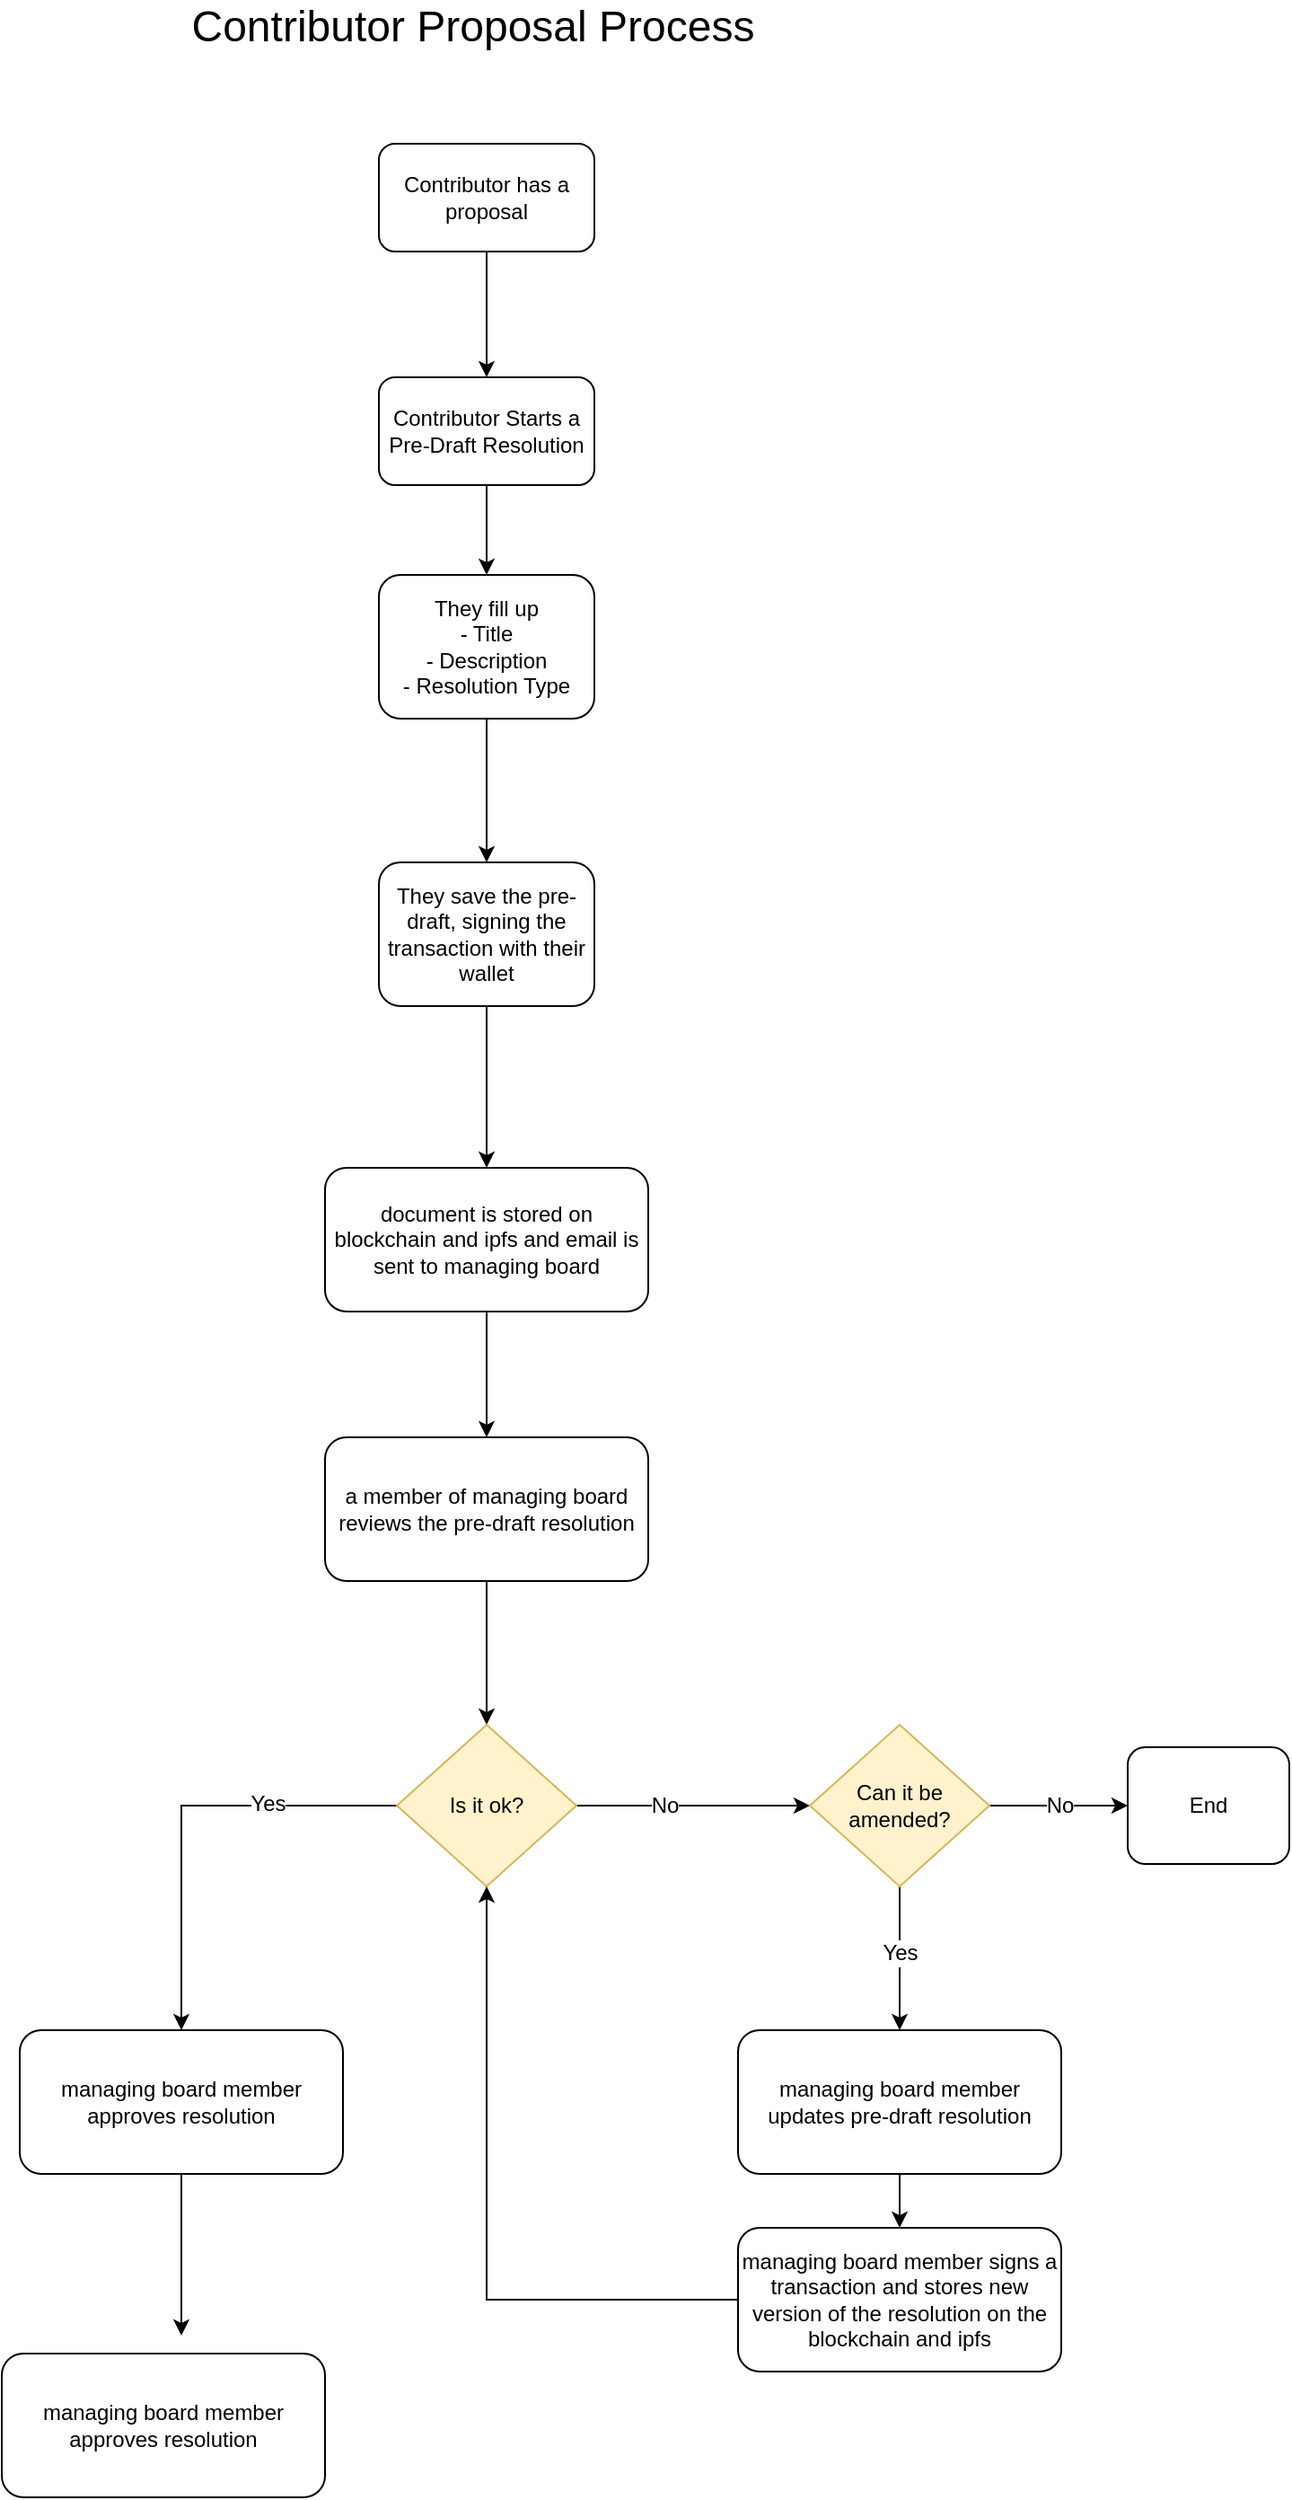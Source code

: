 <mxfile version="20.0.4" type="github">
  <diagram id="hhEjcbr4WMstEu4dQbVw" name="Page-1">
    <mxGraphModel dx="946" dy="593" grid="1" gridSize="10" guides="1" tooltips="1" connect="1" arrows="1" fold="1" page="1" pageScale="1" pageWidth="827" pageHeight="1169" math="0" shadow="0">
      <root>
        <mxCell id="0" />
        <mxCell id="1" parent="0" />
        <mxCell id="SfzJ7EL2owrFxrRgeNwD-1" value="Contributor has a proposal" style="rounded=1;whiteSpace=wrap;html=1;" parent="1" vertex="1">
          <mxGeometry x="320" y="90" width="120" height="60" as="geometry" />
        </mxCell>
        <mxCell id="SfzJ7EL2owrFxrRgeNwD-9" style="edgeStyle=orthogonalEdgeStyle;rounded=0;orthogonalLoop=1;jettySize=auto;html=1;entryX=0.5;entryY=0;entryDx=0;entryDy=0;fontSize=24;" parent="1" source="SfzJ7EL2owrFxrRgeNwD-4" target="SfzJ7EL2owrFxrRgeNwD-8" edge="1">
          <mxGeometry relative="1" as="geometry" />
        </mxCell>
        <mxCell id="SfzJ7EL2owrFxrRgeNwD-4" value="Contributor Starts a Pre-Draft Resolution" style="rounded=1;whiteSpace=wrap;html=1;" parent="1" vertex="1">
          <mxGeometry x="320" y="220" width="120" height="60" as="geometry" />
        </mxCell>
        <mxCell id="SfzJ7EL2owrFxrRgeNwD-5" value="&lt;font style=&quot;font-size: 24px;&quot;&gt;Contributor Proposal Process&lt;/font&gt;" style="text;html=1;strokeColor=none;fillColor=none;align=center;verticalAlign=middle;whiteSpace=wrap;rounded=0;" parent="1" vertex="1">
          <mxGeometry x="200" y="10" width="345" height="30" as="geometry" />
        </mxCell>
        <mxCell id="SfzJ7EL2owrFxrRgeNwD-6" value="" style="endArrow=classic;html=1;rounded=0;fontSize=24;exitX=0.5;exitY=1;exitDx=0;exitDy=0;entryX=0.5;entryY=0;entryDx=0;entryDy=0;" parent="1" source="SfzJ7EL2owrFxrRgeNwD-1" target="SfzJ7EL2owrFxrRgeNwD-4" edge="1">
          <mxGeometry width="50" height="50" relative="1" as="geometry">
            <mxPoint x="390" y="250" as="sourcePoint" />
            <mxPoint x="440" y="200" as="targetPoint" />
          </mxGeometry>
        </mxCell>
        <mxCell id="SfzJ7EL2owrFxrRgeNwD-11" style="edgeStyle=orthogonalEdgeStyle;rounded=0;orthogonalLoop=1;jettySize=auto;html=1;entryX=0.5;entryY=0;entryDx=0;entryDy=0;fontSize=24;" parent="1" source="SfzJ7EL2owrFxrRgeNwD-8" target="SfzJ7EL2owrFxrRgeNwD-10" edge="1">
          <mxGeometry relative="1" as="geometry" />
        </mxCell>
        <mxCell id="SfzJ7EL2owrFxrRgeNwD-8" value="They fill up&lt;br&gt;- Title&lt;br&gt;- Description&lt;br&gt;- Resolution Type" style="rounded=1;whiteSpace=wrap;html=1;" parent="1" vertex="1">
          <mxGeometry x="320" y="330" width="120" height="80" as="geometry" />
        </mxCell>
        <mxCell id="SfzJ7EL2owrFxrRgeNwD-12" style="edgeStyle=orthogonalEdgeStyle;rounded=0;orthogonalLoop=1;jettySize=auto;html=1;entryX=0.5;entryY=0;entryDx=0;entryDy=0;fontSize=24;" parent="1" source="SfzJ7EL2owrFxrRgeNwD-10" target="XAJLCv4GIIp7jU_rk82d-4" edge="1">
          <mxGeometry relative="1" as="geometry">
            <mxPoint x="380" y="630" as="targetPoint" />
          </mxGeometry>
        </mxCell>
        <mxCell id="SfzJ7EL2owrFxrRgeNwD-10" value="They save the pre-draft, signing the transaction with their wallet" style="rounded=1;whiteSpace=wrap;html=1;" parent="1" vertex="1">
          <mxGeometry x="320" y="490" width="120" height="80" as="geometry" />
        </mxCell>
        <mxCell id="XAJLCv4GIIp7jU_rk82d-7" style="edgeStyle=orthogonalEdgeStyle;rounded=0;orthogonalLoop=1;jettySize=auto;html=1;entryX=0.5;entryY=0;entryDx=0;entryDy=0;fontFamily=Helvetica;fontSize=12;" edge="1" parent="1" source="XAJLCv4GIIp7jU_rk82d-4" target="XAJLCv4GIIp7jU_rk82d-6">
          <mxGeometry relative="1" as="geometry" />
        </mxCell>
        <mxCell id="XAJLCv4GIIp7jU_rk82d-4" value="&lt;font style=&quot;font-size: 12px;&quot;&gt;document is stored on blockchain and ipfs and email is sent to managing board&lt;/font&gt;" style="rounded=1;whiteSpace=wrap;html=1;shadow=0;fontFamily=Helvetica;fontSize=10;gradientColor=none;" vertex="1" parent="1">
          <mxGeometry x="290" y="660" width="180" height="80" as="geometry" />
        </mxCell>
        <mxCell id="XAJLCv4GIIp7jU_rk82d-9" style="edgeStyle=orthogonalEdgeStyle;rounded=0;orthogonalLoop=1;jettySize=auto;html=1;entryX=0.5;entryY=0;entryDx=0;entryDy=0;fontFamily=Helvetica;fontSize=12;" edge="1" parent="1" source="XAJLCv4GIIp7jU_rk82d-6" target="XAJLCv4GIIp7jU_rk82d-8">
          <mxGeometry relative="1" as="geometry" />
        </mxCell>
        <mxCell id="XAJLCv4GIIp7jU_rk82d-6" value="&lt;font style=&quot;font-size: 12px;&quot;&gt;a member of managing board reviews the pre-draft resolution&lt;/font&gt;" style="rounded=1;whiteSpace=wrap;html=1;shadow=0;fontFamily=Helvetica;fontSize=10;gradientColor=none;" vertex="1" parent="1">
          <mxGeometry x="290" y="810" width="180" height="80" as="geometry" />
        </mxCell>
        <mxCell id="XAJLCv4GIIp7jU_rk82d-12" style="edgeStyle=orthogonalEdgeStyle;rounded=0;orthogonalLoop=1;jettySize=auto;html=1;entryX=0;entryY=0.5;entryDx=0;entryDy=0;fontFamily=Helvetica;fontSize=12;" edge="1" parent="1" source="XAJLCv4GIIp7jU_rk82d-8" target="XAJLCv4GIIp7jU_rk82d-11">
          <mxGeometry relative="1" as="geometry" />
        </mxCell>
        <mxCell id="XAJLCv4GIIp7jU_rk82d-13" value="No" style="edgeLabel;html=1;align=center;verticalAlign=middle;resizable=0;points=[];fontSize=12;fontFamily=Helvetica;" vertex="1" connectable="0" parent="XAJLCv4GIIp7jU_rk82d-12">
          <mxGeometry x="-0.246" relative="1" as="geometry">
            <mxPoint as="offset" />
          </mxGeometry>
        </mxCell>
        <mxCell id="XAJLCv4GIIp7jU_rk82d-21" style="edgeStyle=orthogonalEdgeStyle;rounded=0;orthogonalLoop=1;jettySize=auto;html=1;fontFamily=Helvetica;fontSize=12;" edge="1" parent="1" source="XAJLCv4GIIp7jU_rk82d-8" target="XAJLCv4GIIp7jU_rk82d-19">
          <mxGeometry relative="1" as="geometry" />
        </mxCell>
        <mxCell id="XAJLCv4GIIp7jU_rk82d-22" value="Yes" style="edgeLabel;html=1;align=center;verticalAlign=middle;resizable=0;points=[];fontSize=12;fontFamily=Helvetica;" vertex="1" connectable="0" parent="XAJLCv4GIIp7jU_rk82d-21">
          <mxGeometry x="-0.411" y="-1" relative="1" as="geometry">
            <mxPoint as="offset" />
          </mxGeometry>
        </mxCell>
        <mxCell id="XAJLCv4GIIp7jU_rk82d-8" value="Is it ok?" style="rhombus;whiteSpace=wrap;html=1;fillColor=#fff2cc;strokeColor=#d6b656;shadow=0;" vertex="1" parent="1">
          <mxGeometry x="330" y="970" width="100" height="90" as="geometry" />
        </mxCell>
        <mxCell id="XAJLCv4GIIp7jU_rk82d-15" style="edgeStyle=orthogonalEdgeStyle;rounded=0;orthogonalLoop=1;jettySize=auto;html=1;fontFamily=Helvetica;fontSize=12;" edge="1" parent="1" source="XAJLCv4GIIp7jU_rk82d-11" target="XAJLCv4GIIp7jU_rk82d-14">
          <mxGeometry relative="1" as="geometry" />
        </mxCell>
        <mxCell id="XAJLCv4GIIp7jU_rk82d-16" value="Yes" style="edgeLabel;html=1;align=center;verticalAlign=middle;resizable=0;points=[];fontSize=12;fontFamily=Helvetica;" vertex="1" connectable="0" parent="XAJLCv4GIIp7jU_rk82d-15">
          <mxGeometry x="-0.075" relative="1" as="geometry">
            <mxPoint as="offset" />
          </mxGeometry>
        </mxCell>
        <mxCell id="XAJLCv4GIIp7jU_rk82d-18" value="No" style="edgeStyle=orthogonalEdgeStyle;rounded=0;orthogonalLoop=1;jettySize=auto;html=1;entryX=0;entryY=0.5;entryDx=0;entryDy=0;fontFamily=Helvetica;fontSize=12;" edge="1" parent="1" source="XAJLCv4GIIp7jU_rk82d-11" target="XAJLCv4GIIp7jU_rk82d-17">
          <mxGeometry relative="1" as="geometry" />
        </mxCell>
        <mxCell id="XAJLCv4GIIp7jU_rk82d-11" value="Can it be amended?" style="rhombus;whiteSpace=wrap;html=1;fillColor=#fff2cc;strokeColor=#d6b656;shadow=0;" vertex="1" parent="1">
          <mxGeometry x="560" y="970" width="100" height="90" as="geometry" />
        </mxCell>
        <mxCell id="XAJLCv4GIIp7jU_rk82d-20" style="edgeStyle=orthogonalEdgeStyle;rounded=0;orthogonalLoop=1;jettySize=auto;html=1;entryX=0.5;entryY=1;entryDx=0;entryDy=0;fontFamily=Helvetica;fontSize=12;exitX=0;exitY=0.5;exitDx=0;exitDy=0;" edge="1" parent="1" source="XAJLCv4GIIp7jU_rk82d-24" target="XAJLCv4GIIp7jU_rk82d-8">
          <mxGeometry relative="1" as="geometry" />
        </mxCell>
        <mxCell id="XAJLCv4GIIp7jU_rk82d-25" style="edgeStyle=orthogonalEdgeStyle;rounded=0;orthogonalLoop=1;jettySize=auto;html=1;entryX=0.5;entryY=0;entryDx=0;entryDy=0;fontFamily=Helvetica;fontSize=12;" edge="1" parent="1" source="XAJLCv4GIIp7jU_rk82d-14" target="XAJLCv4GIIp7jU_rk82d-24">
          <mxGeometry relative="1" as="geometry" />
        </mxCell>
        <mxCell id="XAJLCv4GIIp7jU_rk82d-14" value="&lt;span style=&quot;font-size: 12px;&quot;&gt;managing board member updates pre-draft resolution&lt;/span&gt;" style="rounded=1;whiteSpace=wrap;html=1;shadow=0;fontFamily=Helvetica;fontSize=10;gradientColor=none;" vertex="1" parent="1">
          <mxGeometry x="520" y="1140" width="180" height="80" as="geometry" />
        </mxCell>
        <mxCell id="XAJLCv4GIIp7jU_rk82d-17" value="&lt;span style=&quot;font-size: 12px;&quot;&gt;End&lt;/span&gt;" style="rounded=1;whiteSpace=wrap;html=1;shadow=0;fontFamily=Helvetica;fontSize=10;gradientColor=none;" vertex="1" parent="1">
          <mxGeometry x="737" y="982.5" width="90" height="65" as="geometry" />
        </mxCell>
        <mxCell id="XAJLCv4GIIp7jU_rk82d-26" style="edgeStyle=orthogonalEdgeStyle;rounded=0;orthogonalLoop=1;jettySize=auto;html=1;entryX=0.5;entryY=0;entryDx=0;entryDy=0;fontFamily=Helvetica;fontSize=12;" edge="1" parent="1" source="XAJLCv4GIIp7jU_rk82d-19">
          <mxGeometry relative="1" as="geometry">
            <mxPoint x="210" y="1310" as="targetPoint" />
          </mxGeometry>
        </mxCell>
        <mxCell id="XAJLCv4GIIp7jU_rk82d-19" value="&lt;span style=&quot;font-size: 12px;&quot;&gt;managing board member approves resolution&lt;/span&gt;" style="rounded=1;whiteSpace=wrap;html=1;shadow=0;fontFamily=Helvetica;fontSize=10;gradientColor=none;" vertex="1" parent="1">
          <mxGeometry x="120" y="1140" width="180" height="80" as="geometry" />
        </mxCell>
        <mxCell id="XAJLCv4GIIp7jU_rk82d-24" value="&lt;span style=&quot;font-size: 12px;&quot;&gt;managing board member signs a transaction and stores new version of the resolution on the blockchain and ipfs&lt;/span&gt;" style="rounded=1;whiteSpace=wrap;html=1;shadow=0;fontFamily=Helvetica;fontSize=10;gradientColor=none;" vertex="1" parent="1">
          <mxGeometry x="520" y="1250" width="180" height="80" as="geometry" />
        </mxCell>
        <mxCell id="XAJLCv4GIIp7jU_rk82d-27" value="&lt;span style=&quot;font-size: 12px;&quot;&gt;managing board member approves resolution&lt;/span&gt;" style="rounded=1;whiteSpace=wrap;html=1;shadow=0;fontFamily=Helvetica;fontSize=10;gradientColor=none;" vertex="1" parent="1">
          <mxGeometry x="110" y="1320" width="180" height="80" as="geometry" />
        </mxCell>
      </root>
    </mxGraphModel>
  </diagram>
</mxfile>
